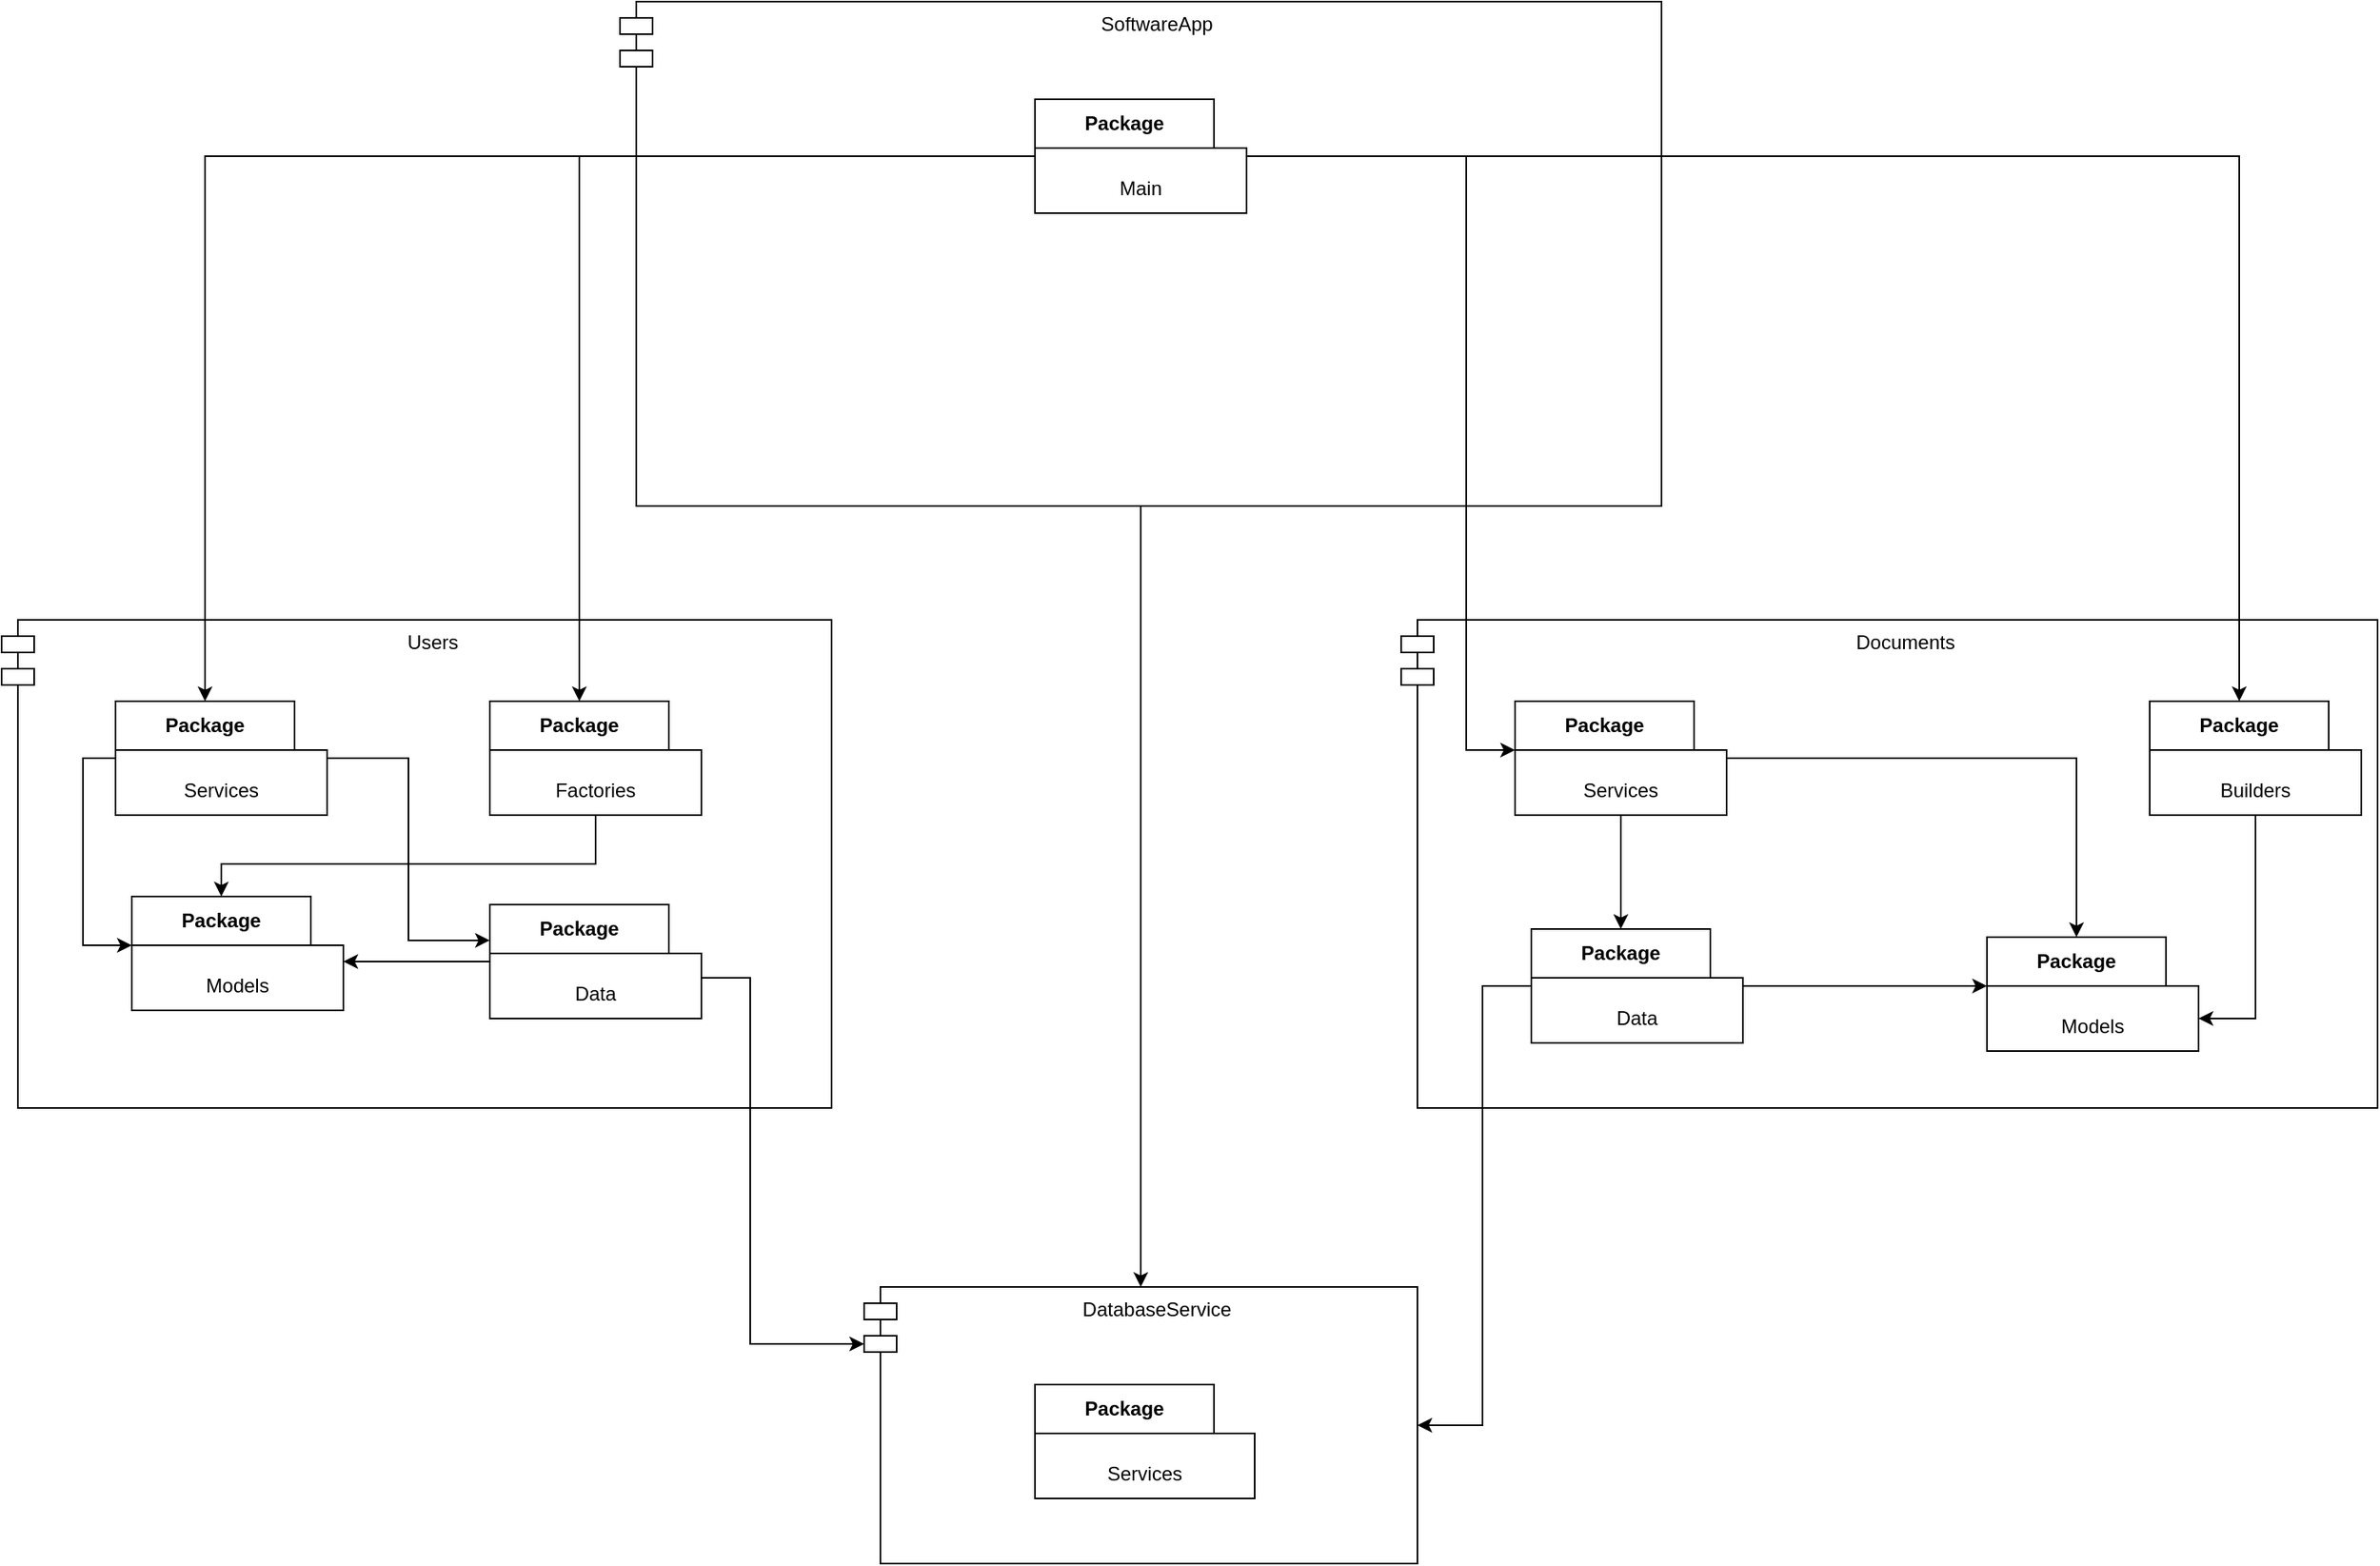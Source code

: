 <mxfile version="21.2.1" type="device" pages="2">
  <diagram name="PrimerAplicacion" id="sEoDVmcpTi-er92uETio">
    <mxGraphModel dx="3720" dy="2214" grid="1" gridSize="10" guides="1" tooltips="1" connect="1" arrows="1" fold="1" page="1" pageScale="1" pageWidth="827" pageHeight="1169" math="0" shadow="0">
      <root>
        <mxCell id="0" />
        <mxCell id="1" parent="0" />
        <mxCell id="QBYiMx9dmfPBYRGnAuFD-5" value="DatabaseService&lt;div&gt;&lt;br&gt;&lt;/div&gt;" style="shape=module;align=left;spacingLeft=20;align=center;verticalAlign=top;whiteSpace=wrap;html=1;" parent="1" vertex="1">
          <mxGeometry x="210" y="710" width="340" height="170" as="geometry" />
        </mxCell>
        <mxCell id="QBYiMx9dmfPBYRGnAuFD-6" value="&lt;div&gt;Documents&lt;/div&gt;&lt;div&gt;&lt;br&gt;&lt;/div&gt;" style="shape=module;align=left;spacingLeft=20;align=center;verticalAlign=top;whiteSpace=wrap;html=1;" parent="1" vertex="1">
          <mxGeometry x="540" y="300" width="600" height="300" as="geometry" />
        </mxCell>
        <mxCell id="QBYiMx9dmfPBYRGnAuFD-7" value="&lt;div&gt;Users&lt;/div&gt;" style="shape=module;align=left;spacingLeft=20;align=center;verticalAlign=top;whiteSpace=wrap;html=1;" parent="1" vertex="1">
          <mxGeometry x="-320" y="300" width="510" height="300" as="geometry" />
        </mxCell>
        <mxCell id="QBYiMx9dmfPBYRGnAuFD-13" style="edgeStyle=orthogonalEdgeStyle;rounded=0;orthogonalLoop=1;jettySize=auto;html=1;entryX=0.5;entryY=0;entryDx=0;entryDy=0;" parent="1" source="QBYiMx9dmfPBYRGnAuFD-8" target="QBYiMx9dmfPBYRGnAuFD-5" edge="1">
          <mxGeometry relative="1" as="geometry" />
        </mxCell>
        <mxCell id="QBYiMx9dmfPBYRGnAuFD-8" value="&lt;div&gt;SoftwareApp&lt;/div&gt;" style="shape=module;align=left;spacingLeft=20;align=center;verticalAlign=top;whiteSpace=wrap;html=1;" parent="1" vertex="1">
          <mxGeometry x="60" y="-80" width="640" height="310" as="geometry" />
        </mxCell>
        <mxCell id="cMgaW1KZYYT-pBfKISx4-1" value="Package" style="shape=folder;fontStyle=1;tabWidth=110;tabHeight=30;tabPosition=left;html=1;boundedLbl=1;labelInHeader=1;container=1;collapsible=0;whiteSpace=wrap;" parent="1" vertex="1">
          <mxGeometry x="-20" y="475" width="130" height="70" as="geometry" />
        </mxCell>
        <mxCell id="cMgaW1KZYYT-pBfKISx4-2" value="Data" style="html=1;strokeColor=none;resizeWidth=1;resizeHeight=1;fillColor=none;part=1;connectable=0;allowArrows=0;deletable=0;whiteSpace=wrap;" parent="cMgaW1KZYYT-pBfKISx4-1" vertex="1">
          <mxGeometry width="130" height="49" relative="1" as="geometry">
            <mxPoint y="30" as="offset" />
          </mxGeometry>
        </mxCell>
        <mxCell id="cMgaW1KZYYT-pBfKISx4-3" value="Package" style="shape=folder;fontStyle=1;tabWidth=110;tabHeight=30;tabPosition=left;html=1;boundedLbl=1;labelInHeader=1;container=1;collapsible=0;whiteSpace=wrap;" parent="1" vertex="1">
          <mxGeometry x="-20" y="350" width="130" height="70" as="geometry" />
        </mxCell>
        <mxCell id="cMgaW1KZYYT-pBfKISx4-4" value="Factories" style="html=1;strokeColor=none;resizeWidth=1;resizeHeight=1;fillColor=none;part=1;connectable=0;allowArrows=0;deletable=0;whiteSpace=wrap;" parent="cMgaW1KZYYT-pBfKISx4-3" vertex="1">
          <mxGeometry width="130" height="49" relative="1" as="geometry">
            <mxPoint y="30" as="offset" />
          </mxGeometry>
        </mxCell>
        <mxCell id="cMgaW1KZYYT-pBfKISx4-5" value="Package" style="shape=folder;fontStyle=1;tabWidth=110;tabHeight=30;tabPosition=left;html=1;boundedLbl=1;labelInHeader=1;container=1;collapsible=0;whiteSpace=wrap;" parent="1" vertex="1">
          <mxGeometry x="-240" y="470" width="130" height="70" as="geometry" />
        </mxCell>
        <mxCell id="cMgaW1KZYYT-pBfKISx4-6" value="Models" style="html=1;strokeColor=none;resizeWidth=1;resizeHeight=1;fillColor=none;part=1;connectable=0;allowArrows=0;deletable=0;whiteSpace=wrap;" parent="cMgaW1KZYYT-pBfKISx4-5" vertex="1">
          <mxGeometry width="130" height="49" relative="1" as="geometry">
            <mxPoint y="30" as="offset" />
          </mxGeometry>
        </mxCell>
        <mxCell id="cMgaW1KZYYT-pBfKISx4-7" value="Package" style="shape=folder;fontStyle=1;tabWidth=110;tabHeight=30;tabPosition=left;html=1;boundedLbl=1;labelInHeader=1;container=1;collapsible=0;whiteSpace=wrap;" parent="1" vertex="1">
          <mxGeometry x="-250" y="350" width="130" height="70" as="geometry" />
        </mxCell>
        <mxCell id="cMgaW1KZYYT-pBfKISx4-8" value="Services" style="html=1;strokeColor=none;resizeWidth=1;resizeHeight=1;fillColor=none;part=1;connectable=0;allowArrows=0;deletable=0;whiteSpace=wrap;" parent="cMgaW1KZYYT-pBfKISx4-7" vertex="1">
          <mxGeometry width="130" height="49" relative="1" as="geometry">
            <mxPoint y="30" as="offset" />
          </mxGeometry>
        </mxCell>
        <mxCell id="cMgaW1KZYYT-pBfKISx4-9" style="edgeStyle=orthogonalEdgeStyle;rounded=0;orthogonalLoop=1;jettySize=auto;html=1;entryX=0;entryY=0;entryDx=55;entryDy=0;entryPerimeter=0;" parent="1" source="cMgaW1KZYYT-pBfKISx4-3" target="cMgaW1KZYYT-pBfKISx4-5" edge="1">
          <mxGeometry relative="1" as="geometry">
            <Array as="points">
              <mxPoint x="45" y="450" />
              <mxPoint x="-185" y="450" />
            </Array>
          </mxGeometry>
        </mxCell>
        <mxCell id="cMgaW1KZYYT-pBfKISx4-11" style="edgeStyle=orthogonalEdgeStyle;rounded=0;orthogonalLoop=1;jettySize=auto;html=1;entryX=0;entryY=0;entryDx=0;entryDy=35;entryPerimeter=0;" parent="1" source="cMgaW1KZYYT-pBfKISx4-1" target="QBYiMx9dmfPBYRGnAuFD-5" edge="1">
          <mxGeometry relative="1" as="geometry">
            <Array as="points">
              <mxPoint x="140" y="520" />
              <mxPoint x="140" y="745" />
            </Array>
          </mxGeometry>
        </mxCell>
        <mxCell id="cMgaW1KZYYT-pBfKISx4-13" style="edgeStyle=orthogonalEdgeStyle;rounded=0;orthogonalLoop=1;jettySize=auto;html=1;entryX=0;entryY=0;entryDx=130;entryDy=40;entryPerimeter=0;" parent="1" source="cMgaW1KZYYT-pBfKISx4-1" target="cMgaW1KZYYT-pBfKISx4-5" edge="1">
          <mxGeometry relative="1" as="geometry" />
        </mxCell>
        <mxCell id="cMgaW1KZYYT-pBfKISx4-14" style="edgeStyle=orthogonalEdgeStyle;rounded=0;orthogonalLoop=1;jettySize=auto;html=1;entryX=0;entryY=0.314;entryDx=0;entryDy=0;entryPerimeter=0;" parent="1" source="cMgaW1KZYYT-pBfKISx4-7" target="cMgaW1KZYYT-pBfKISx4-1" edge="1">
          <mxGeometry relative="1" as="geometry" />
        </mxCell>
        <mxCell id="cMgaW1KZYYT-pBfKISx4-15" style="edgeStyle=orthogonalEdgeStyle;rounded=0;orthogonalLoop=1;jettySize=auto;html=1;entryX=0;entryY=0;entryDx=0;entryDy=30;entryPerimeter=0;" parent="1" source="cMgaW1KZYYT-pBfKISx4-7" target="cMgaW1KZYYT-pBfKISx4-5" edge="1">
          <mxGeometry relative="1" as="geometry">
            <Array as="points">
              <mxPoint x="-270" y="385" />
              <mxPoint x="-270" y="500" />
            </Array>
          </mxGeometry>
        </mxCell>
        <mxCell id="cMgaW1KZYYT-pBfKISx4-16" value="Package" style="shape=folder;fontStyle=1;tabWidth=110;tabHeight=30;tabPosition=left;html=1;boundedLbl=1;labelInHeader=1;container=1;collapsible=0;whiteSpace=wrap;" parent="1" vertex="1">
          <mxGeometry x="610" y="350" width="130" height="70" as="geometry" />
        </mxCell>
        <mxCell id="cMgaW1KZYYT-pBfKISx4-17" value="Services" style="html=1;strokeColor=none;resizeWidth=1;resizeHeight=1;fillColor=none;part=1;connectable=0;allowArrows=0;deletable=0;whiteSpace=wrap;" parent="cMgaW1KZYYT-pBfKISx4-16" vertex="1">
          <mxGeometry width="130" height="49" relative="1" as="geometry">
            <mxPoint y="30" as="offset" />
          </mxGeometry>
        </mxCell>
        <mxCell id="cMgaW1KZYYT-pBfKISx4-18" value="Package" style="shape=folder;fontStyle=1;tabWidth=110;tabHeight=30;tabPosition=left;html=1;boundedLbl=1;labelInHeader=1;container=1;collapsible=0;whiteSpace=wrap;" parent="1" vertex="1">
          <mxGeometry x="900" y="495" width="130" height="70" as="geometry" />
        </mxCell>
        <mxCell id="cMgaW1KZYYT-pBfKISx4-19" value="Models" style="html=1;strokeColor=none;resizeWidth=1;resizeHeight=1;fillColor=none;part=1;connectable=0;allowArrows=0;deletable=0;whiteSpace=wrap;" parent="cMgaW1KZYYT-pBfKISx4-18" vertex="1">
          <mxGeometry width="130" height="49" relative="1" as="geometry">
            <mxPoint y="30" as="offset" />
          </mxGeometry>
        </mxCell>
        <mxCell id="cMgaW1KZYYT-pBfKISx4-22" style="edgeStyle=orthogonalEdgeStyle;rounded=0;orthogonalLoop=1;jettySize=auto;html=1;entryX=1;entryY=0.5;entryDx=0;entryDy=0;" parent="1" source="cMgaW1KZYYT-pBfKISx4-20" target="QBYiMx9dmfPBYRGnAuFD-5" edge="1">
          <mxGeometry relative="1" as="geometry">
            <Array as="points">
              <mxPoint x="590" y="525" />
              <mxPoint x="590" y="795" />
            </Array>
          </mxGeometry>
        </mxCell>
        <mxCell id="cMgaW1KZYYT-pBfKISx4-20" value="Package" style="shape=folder;fontStyle=1;tabWidth=110;tabHeight=30;tabPosition=left;html=1;boundedLbl=1;labelInHeader=1;container=1;collapsible=0;whiteSpace=wrap;" parent="1" vertex="1">
          <mxGeometry x="620" y="490" width="130" height="70" as="geometry" />
        </mxCell>
        <mxCell id="cMgaW1KZYYT-pBfKISx4-21" value="Data" style="html=1;strokeColor=none;resizeWidth=1;resizeHeight=1;fillColor=none;part=1;connectable=0;allowArrows=0;deletable=0;whiteSpace=wrap;" parent="cMgaW1KZYYT-pBfKISx4-20" vertex="1">
          <mxGeometry width="130" height="49" relative="1" as="geometry">
            <mxPoint y="30" as="offset" />
          </mxGeometry>
        </mxCell>
        <mxCell id="cMgaW1KZYYT-pBfKISx4-23" style="edgeStyle=orthogonalEdgeStyle;rounded=0;orthogonalLoop=1;jettySize=auto;html=1;entryX=0;entryY=0;entryDx=0;entryDy=30;entryPerimeter=0;" parent="1" source="cMgaW1KZYYT-pBfKISx4-20" target="cMgaW1KZYYT-pBfKISx4-18" edge="1">
          <mxGeometry relative="1" as="geometry" />
        </mxCell>
        <mxCell id="cMgaW1KZYYT-pBfKISx4-24" style="edgeStyle=orthogonalEdgeStyle;rounded=0;orthogonalLoop=1;jettySize=auto;html=1;entryX=0;entryY=0;entryDx=55;entryDy=0;entryPerimeter=0;" parent="1" source="cMgaW1KZYYT-pBfKISx4-16" target="cMgaW1KZYYT-pBfKISx4-20" edge="1">
          <mxGeometry relative="1" as="geometry" />
        </mxCell>
        <mxCell id="cMgaW1KZYYT-pBfKISx4-25" style="edgeStyle=orthogonalEdgeStyle;rounded=0;orthogonalLoop=1;jettySize=auto;html=1;entryX=0;entryY=0;entryDx=55;entryDy=0;entryPerimeter=0;" parent="1" source="cMgaW1KZYYT-pBfKISx4-16" target="cMgaW1KZYYT-pBfKISx4-18" edge="1">
          <mxGeometry relative="1" as="geometry" />
        </mxCell>
        <mxCell id="cMgaW1KZYYT-pBfKISx4-26" value="Package" style="shape=folder;fontStyle=1;tabWidth=110;tabHeight=30;tabPosition=left;html=1;boundedLbl=1;labelInHeader=1;container=1;collapsible=0;whiteSpace=wrap;" parent="1" vertex="1">
          <mxGeometry x="1000" y="350" width="130" height="70" as="geometry" />
        </mxCell>
        <mxCell id="cMgaW1KZYYT-pBfKISx4-27" value="Builders" style="html=1;strokeColor=none;resizeWidth=1;resizeHeight=1;fillColor=none;part=1;connectable=0;allowArrows=0;deletable=0;whiteSpace=wrap;" parent="cMgaW1KZYYT-pBfKISx4-26" vertex="1">
          <mxGeometry width="130" height="49" relative="1" as="geometry">
            <mxPoint y="30" as="offset" />
          </mxGeometry>
        </mxCell>
        <mxCell id="cMgaW1KZYYT-pBfKISx4-28" style="edgeStyle=orthogonalEdgeStyle;rounded=0;orthogonalLoop=1;jettySize=auto;html=1;entryX=0;entryY=0;entryDx=130;entryDy=50;entryPerimeter=0;" parent="1" source="cMgaW1KZYYT-pBfKISx4-26" target="cMgaW1KZYYT-pBfKISx4-18" edge="1">
          <mxGeometry relative="1" as="geometry" />
        </mxCell>
        <mxCell id="cMgaW1KZYYT-pBfKISx4-29" value="Package" style="shape=folder;fontStyle=1;tabWidth=110;tabHeight=30;tabPosition=left;html=1;boundedLbl=1;labelInHeader=1;container=1;collapsible=0;whiteSpace=wrap;" parent="1" vertex="1">
          <mxGeometry x="315" y="-20" width="130" height="70" as="geometry" />
        </mxCell>
        <mxCell id="cMgaW1KZYYT-pBfKISx4-30" value="Main" style="html=1;strokeColor=none;resizeWidth=1;resizeHeight=1;fillColor=none;part=1;connectable=0;allowArrows=0;deletable=0;whiteSpace=wrap;" parent="cMgaW1KZYYT-pBfKISx4-29" vertex="1">
          <mxGeometry width="130" height="49" relative="1" as="geometry">
            <mxPoint y="30" as="offset" />
          </mxGeometry>
        </mxCell>
        <mxCell id="cMgaW1KZYYT-pBfKISx4-31" style="edgeStyle=orthogonalEdgeStyle;rounded=0;orthogonalLoop=1;jettySize=auto;html=1;entryX=0;entryY=0;entryDx=55;entryDy=0;entryPerimeter=0;" parent="1" source="cMgaW1KZYYT-pBfKISx4-29" target="cMgaW1KZYYT-pBfKISx4-26" edge="1">
          <mxGeometry relative="1" as="geometry" />
        </mxCell>
        <mxCell id="cMgaW1KZYYT-pBfKISx4-32" style="edgeStyle=orthogonalEdgeStyle;rounded=0;orthogonalLoop=1;jettySize=auto;html=1;entryX=0;entryY=0;entryDx=55;entryDy=0;entryPerimeter=0;" parent="1" source="cMgaW1KZYYT-pBfKISx4-29" target="cMgaW1KZYYT-pBfKISx4-3" edge="1">
          <mxGeometry relative="1" as="geometry" />
        </mxCell>
        <mxCell id="cMgaW1KZYYT-pBfKISx4-34" style="edgeStyle=orthogonalEdgeStyle;rounded=0;orthogonalLoop=1;jettySize=auto;html=1;entryX=0;entryY=0;entryDx=55;entryDy=0;entryPerimeter=0;" parent="1" source="cMgaW1KZYYT-pBfKISx4-29" target="cMgaW1KZYYT-pBfKISx4-7" edge="1">
          <mxGeometry relative="1" as="geometry">
            <Array as="points">
              <mxPoint x="-195" y="15" />
            </Array>
          </mxGeometry>
        </mxCell>
        <mxCell id="cMgaW1KZYYT-pBfKISx4-35" style="edgeStyle=orthogonalEdgeStyle;rounded=0;orthogonalLoop=1;jettySize=auto;html=1;entryX=0;entryY=0;entryDx=0;entryDy=30;entryPerimeter=0;" parent="1" source="cMgaW1KZYYT-pBfKISx4-29" target="cMgaW1KZYYT-pBfKISx4-16" edge="1">
          <mxGeometry relative="1" as="geometry">
            <Array as="points">
              <mxPoint x="580" y="15" />
              <mxPoint x="580" y="380" />
            </Array>
          </mxGeometry>
        </mxCell>
        <mxCell id="cMgaW1KZYYT-pBfKISx4-36" value="Package" style="shape=folder;fontStyle=1;tabWidth=110;tabHeight=30;tabPosition=left;html=1;boundedLbl=1;labelInHeader=1;container=1;collapsible=0;whiteSpace=wrap;" parent="1" vertex="1">
          <mxGeometry x="315" y="770" width="135" height="70" as="geometry" />
        </mxCell>
        <mxCell id="cMgaW1KZYYT-pBfKISx4-37" value="Services" style="html=1;strokeColor=none;resizeWidth=1;resizeHeight=1;fillColor=none;part=1;connectable=0;allowArrows=0;deletable=0;whiteSpace=wrap;" parent="cMgaW1KZYYT-pBfKISx4-36" vertex="1">
          <mxGeometry width="135" height="49" relative="1" as="geometry">
            <mxPoint y="30" as="offset" />
          </mxGeometry>
        </mxCell>
      </root>
    </mxGraphModel>
  </diagram>
  <diagram id="A6J_3MjQcsw_d07Om_qR" name="Ejemplo3-ComponentesPaquetes-RomperCiclo-Componentes">
    <mxGraphModel dx="5455" dy="1672" grid="1" gridSize="10" guides="1" tooltips="1" connect="1" arrows="1" fold="1" page="1" pageScale="1" pageWidth="827" pageHeight="1169" math="0" shadow="0">
      <root>
        <mxCell id="0" />
        <mxCell id="1" parent="0" />
        <mxCell id="Nhn-zJtECRdqWNFmMfo--1" value="&lt;div&gt;InicioMain&lt;/div&gt;" style="shape=module;align=left;spacingLeft=20;align=center;verticalAlign=top;whiteSpace=wrap;html=1;" vertex="1" parent="1">
          <mxGeometry x="-440" y="110" width="400" height="150" as="geometry" />
        </mxCell>
        <mxCell id="Qz_YcKXKXKgwy_o_uaIJ-1" value="Package" style="shape=folder;fontStyle=1;tabWidth=110;tabHeight=30;tabPosition=left;html=1;boundedLbl=1;labelInHeader=1;container=1;collapsible=0;whiteSpace=wrap;" vertex="1" parent="1">
          <mxGeometry x="-300" y="150" width="130" height="70" as="geometry" />
        </mxCell>
        <mxCell id="Qz_YcKXKXKgwy_o_uaIJ-2" value="InicioMain" style="html=1;strokeColor=none;resizeWidth=1;resizeHeight=1;fillColor=none;part=1;connectable=0;allowArrows=0;deletable=0;whiteSpace=wrap;" vertex="1" parent="Qz_YcKXKXKgwy_o_uaIJ-1">
          <mxGeometry width="130" height="49" relative="1" as="geometry">
            <mxPoint y="30" as="offset" />
          </mxGeometry>
        </mxCell>
        <mxCell id="Qz_YcKXKXKgwy_o_uaIJ-3" value="&lt;div&gt;App1ViewCases&lt;/div&gt;" style="shape=module;align=left;spacingLeft=20;align=center;verticalAlign=top;whiteSpace=wrap;html=1;" vertex="1" parent="1">
          <mxGeometry x="-460" y="275" width="440" height="215" as="geometry" />
        </mxCell>
        <mxCell id="3BsAthiYU1_TaavU84ZB-1" value="App1UseCases" style="shape=module;align=left;spacingLeft=20;align=center;verticalAlign=top;whiteSpace=wrap;html=1;" vertex="1" parent="1">
          <mxGeometry x="-420" y="850" width="355" height="170" as="geometry" />
        </mxCell>
        <mxCell id="3BsAthiYU1_TaavU84ZB-3" value="&lt;div&gt;App1Entities&lt;/div&gt;" style="shape=module;align=left;spacingLeft=20;align=center;verticalAlign=top;whiteSpace=wrap;html=1;" vertex="1" parent="1">
          <mxGeometry x="-420" y="1105" width="340" height="180" as="geometry" />
        </mxCell>
        <mxCell id="3BsAthiYU1_TaavU84ZB-4" value="&lt;div&gt;Controllers&lt;/div&gt;" style="shape=module;align=left;spacingLeft=20;align=center;verticalAlign=top;whiteSpace=wrap;html=1;" vertex="1" parent="1">
          <mxGeometry x="-395" y="570" width="340" height="200" as="geometry" />
        </mxCell>
        <mxCell id="q8m2D72OvggkYZPZUVyA-6" style="edgeStyle=orthogonalEdgeStyle;rounded=0;orthogonalLoop=1;jettySize=auto;html=1;" edge="1" parent="1" source="3BsAthiYU1_TaavU84ZB-5" target="3BsAthiYU1_TaavU84ZB-20">
          <mxGeometry relative="1" as="geometry">
            <Array as="points">
              <mxPoint x="-349" y="460" />
              <mxPoint x="20" y="460" />
              <mxPoint x="20" y="1195" />
            </Array>
          </mxGeometry>
        </mxCell>
        <mxCell id="3BsAthiYU1_TaavU84ZB-5" value="Package" style="shape=folder;fontStyle=1;tabWidth=110;tabHeight=30;tabPosition=left;html=1;boundedLbl=1;labelInHeader=1;container=1;collapsible=0;whiteSpace=wrap;" vertex="1" parent="1">
          <mxGeometry x="-414" y="360" width="130" height="70" as="geometry" />
        </mxCell>
        <mxCell id="3BsAthiYU1_TaavU84ZB-6" value="Authorizer" style="html=1;strokeColor=none;resizeWidth=1;resizeHeight=1;fillColor=none;part=1;connectable=0;allowArrows=0;deletable=0;whiteSpace=wrap;" vertex="1" parent="3BsAthiYU1_TaavU84ZB-5">
          <mxGeometry width="130" height="49" relative="1" as="geometry">
            <mxPoint y="30" as="offset" />
          </mxGeometry>
        </mxCell>
        <mxCell id="3BsAthiYU1_TaavU84ZB-26" style="edgeStyle=orthogonalEdgeStyle;rounded=0;orthogonalLoop=1;jettySize=auto;html=1;exitX=0.5;exitY=1;exitDx=0;exitDy=0;exitPerimeter=0;entryX=0;entryY=0;entryDx=55;entryDy=0;entryPerimeter=0;" edge="1" parent="1" source="3BsAthiYU1_TaavU84ZB-7" target="3BsAthiYU1_TaavU84ZB-24">
          <mxGeometry relative="1" as="geometry">
            <Array as="points">
              <mxPoint x="-125" y="532" />
              <mxPoint x="-240" y="532" />
            </Array>
          </mxGeometry>
        </mxCell>
        <mxCell id="3BsAthiYU1_TaavU84ZB-7" value="Package" style="shape=folder;fontStyle=1;tabWidth=110;tabHeight=30;tabPosition=left;html=1;boundedLbl=1;labelInHeader=1;container=1;collapsible=0;whiteSpace=wrap;" vertex="1" parent="1">
          <mxGeometry x="-190" y="360" width="130" height="70" as="geometry" />
        </mxCell>
        <mxCell id="3BsAthiYU1_TaavU84ZB-8" value="View.UseCases" style="html=1;strokeColor=none;resizeWidth=1;resizeHeight=1;fillColor=none;part=1;connectable=0;allowArrows=0;deletable=0;whiteSpace=wrap;" vertex="1" parent="3BsAthiYU1_TaavU84ZB-7">
          <mxGeometry width="130" height="49" relative="1" as="geometry">
            <mxPoint y="30" as="offset" />
          </mxGeometry>
        </mxCell>
        <mxCell id="3BsAthiYU1_TaavU84ZB-11" style="edgeStyle=orthogonalEdgeStyle;rounded=0;orthogonalLoop=1;jettySize=auto;html=1;" edge="1" parent="1" source="Qz_YcKXKXKgwy_o_uaIJ-1" target="3BsAthiYU1_TaavU84ZB-7">
          <mxGeometry relative="1" as="geometry">
            <Array as="points">
              <mxPoint x="-190" y="210" />
              <mxPoint x="-125" y="210" />
            </Array>
          </mxGeometry>
        </mxCell>
        <mxCell id="3BsAthiYU1_TaavU84ZB-10" style="edgeStyle=orthogonalEdgeStyle;rounded=0;orthogonalLoop=1;jettySize=auto;html=1;entryX=0;entryY=0;entryDx=55;entryDy=0;entryPerimeter=0;" edge="1" parent="1" source="Qz_YcKXKXKgwy_o_uaIJ-1" target="3BsAthiYU1_TaavU84ZB-5">
          <mxGeometry relative="1" as="geometry">
            <Array as="points">
              <mxPoint x="-270" y="210" />
              <mxPoint x="-359" y="210" />
            </Array>
          </mxGeometry>
        </mxCell>
        <mxCell id="3BsAthiYU1_TaavU84ZB-23" style="edgeStyle=orthogonalEdgeStyle;rounded=0;orthogonalLoop=1;jettySize=auto;html=1;exitX=0.5;exitY=1;exitDx=0;exitDy=0;exitPerimeter=0;entryX=0;entryY=0;entryDx=55;entryDy=0;entryPerimeter=0;" edge="1" parent="1" source="3BsAthiYU1_TaavU84ZB-12" target="3BsAthiYU1_TaavU84ZB-20">
          <mxGeometry relative="1" as="geometry" />
        </mxCell>
        <mxCell id="3BsAthiYU1_TaavU84ZB-12" value="Package" style="shape=folder;fontStyle=1;tabWidth=110;tabHeight=30;tabPosition=left;html=1;boundedLbl=1;labelInHeader=1;container=1;collapsible=0;whiteSpace=wrap;" vertex="1" parent="1">
          <mxGeometry x="-311" y="900" width="130" height="70" as="geometry" />
        </mxCell>
        <mxCell id="3BsAthiYU1_TaavU84ZB-13" value="InteractorsUseCases" style="html=1;strokeColor=none;resizeWidth=1;resizeHeight=1;fillColor=none;part=1;connectable=0;allowArrows=0;deletable=0;whiteSpace=wrap;" vertex="1" parent="3BsAthiYU1_TaavU84ZB-12">
          <mxGeometry width="130" height="49" relative="1" as="geometry">
            <mxPoint y="30" as="offset" />
          </mxGeometry>
        </mxCell>
        <mxCell id="3BsAthiYU1_TaavU84ZB-18" value="Package" style="shape=folder;fontStyle=1;tabWidth=110;tabHeight=30;tabPosition=left;html=1;boundedLbl=1;labelInHeader=1;container=1;collapsible=0;whiteSpace=wrap;" vertex="1" parent="1">
          <mxGeometry x="-386" y="1160" width="130" height="70" as="geometry" />
        </mxCell>
        <mxCell id="3BsAthiYU1_TaavU84ZB-19" value="DataBase" style="html=1;strokeColor=none;resizeWidth=1;resizeHeight=1;fillColor=none;part=1;connectable=0;allowArrows=0;deletable=0;whiteSpace=wrap;" vertex="1" parent="3BsAthiYU1_TaavU84ZB-18">
          <mxGeometry width="130" height="49" relative="1" as="geometry">
            <mxPoint y="30" as="offset" />
          </mxGeometry>
        </mxCell>
        <mxCell id="3BsAthiYU1_TaavU84ZB-22" style="edgeStyle=orthogonalEdgeStyle;rounded=0;orthogonalLoop=1;jettySize=auto;html=1;" edge="1" parent="1" source="3BsAthiYU1_TaavU84ZB-20" target="3BsAthiYU1_TaavU84ZB-18">
          <mxGeometry relative="1" as="geometry" />
        </mxCell>
        <mxCell id="3BsAthiYU1_TaavU84ZB-20" value="Package" style="shape=folder;fontStyle=1;tabWidth=110;tabHeight=30;tabPosition=left;html=1;boundedLbl=1;labelInHeader=1;container=1;collapsible=0;whiteSpace=wrap;" vertex="1" parent="1">
          <mxGeometry x="-226" y="1160" width="130" height="70" as="geometry" />
        </mxCell>
        <mxCell id="3BsAthiYU1_TaavU84ZB-21" value="Entities" style="html=1;strokeColor=none;resizeWidth=1;resizeHeight=1;fillColor=none;part=1;connectable=0;allowArrows=0;deletable=0;whiteSpace=wrap;" vertex="1" parent="3BsAthiYU1_TaavU84ZB-20">
          <mxGeometry width="130" height="49" relative="1" as="geometry">
            <mxPoint y="30" as="offset" />
          </mxGeometry>
        </mxCell>
        <mxCell id="3BsAthiYU1_TaavU84ZB-27" style="edgeStyle=orthogonalEdgeStyle;rounded=0;orthogonalLoop=1;jettySize=auto;html=1;entryX=0;entryY=0;entryDx=55;entryDy=0;entryPerimeter=0;" edge="1" parent="1" source="3BsAthiYU1_TaavU84ZB-24" target="3BsAthiYU1_TaavU84ZB-12">
          <mxGeometry relative="1" as="geometry" />
        </mxCell>
        <mxCell id="3BsAthiYU1_TaavU84ZB-24" value="Package" style="shape=folder;fontStyle=1;tabWidth=110;tabHeight=30;tabPosition=left;html=1;boundedLbl=1;labelInHeader=1;container=1;collapsible=0;whiteSpace=wrap;" vertex="1" parent="1">
          <mxGeometry x="-295" y="635" width="130" height="70" as="geometry" />
        </mxCell>
        <mxCell id="3BsAthiYU1_TaavU84ZB-25" value="Controllers" style="html=1;strokeColor=none;resizeWidth=1;resizeHeight=1;fillColor=none;part=1;connectable=0;allowArrows=0;deletable=0;whiteSpace=wrap;" vertex="1" parent="3BsAthiYU1_TaavU84ZB-24">
          <mxGeometry width="130" height="49" relative="1" as="geometry">
            <mxPoint y="30" as="offset" />
          </mxGeometry>
        </mxCell>
        <mxCell id="q8m2D72OvggkYZPZUVyA-1" value="&lt;div&gt;App1DTO&lt;/div&gt;" style="shape=module;align=left;spacingLeft=20;align=center;verticalAlign=top;whiteSpace=wrap;html=1;" vertex="1" parent="1">
          <mxGeometry x="-420" y="1360" width="340" height="180" as="geometry" />
        </mxCell>
        <mxCell id="q8m2D72OvggkYZPZUVyA-2" value="Package" style="shape=folder;fontStyle=1;tabWidth=110;tabHeight=30;tabPosition=left;html=1;boundedLbl=1;labelInHeader=1;container=1;collapsible=0;whiteSpace=wrap;" vertex="1" parent="1">
          <mxGeometry x="-290" y="1415" width="130" height="70" as="geometry" />
        </mxCell>
        <mxCell id="q8m2D72OvggkYZPZUVyA-3" value="DTO" style="html=1;strokeColor=none;resizeWidth=1;resizeHeight=1;fillColor=none;part=1;connectable=0;allowArrows=0;deletable=0;whiteSpace=wrap;" vertex="1" parent="q8m2D72OvggkYZPZUVyA-2">
          <mxGeometry width="130" height="49" relative="1" as="geometry">
            <mxPoint y="30" as="offset" />
          </mxGeometry>
        </mxCell>
        <mxCell id="q8m2D72OvggkYZPZUVyA-4" style="edgeStyle=orthogonalEdgeStyle;rounded=0;orthogonalLoop=1;jettySize=auto;html=1;exitX=0.5;exitY=1;exitDx=0;exitDy=0;exitPerimeter=0;" edge="1" parent="1" source="3BsAthiYU1_TaavU84ZB-18" target="q8m2D72OvggkYZPZUVyA-2">
          <mxGeometry relative="1" as="geometry" />
        </mxCell>
        <mxCell id="q8m2D72OvggkYZPZUVyA-5" style="edgeStyle=orthogonalEdgeStyle;rounded=0;orthogonalLoop=1;jettySize=auto;html=1;entryX=0;entryY=0;entryDx=130;entryDy=60;entryPerimeter=0;" edge="1" parent="1" source="3BsAthiYU1_TaavU84ZB-7" target="q8m2D72OvggkYZPZUVyA-2">
          <mxGeometry relative="1" as="geometry">
            <Array as="points">
              <mxPoint x="60" y="395" />
              <mxPoint x="60" y="1475" />
            </Array>
          </mxGeometry>
        </mxCell>
        <mxCell id="q8m2D72OvggkYZPZUVyA-7" style="edgeStyle=orthogonalEdgeStyle;rounded=0;orthogonalLoop=1;jettySize=auto;html=1;exitX=0;exitY=0;exitDx=0;exitDy=40;exitPerimeter=0;entryX=0;entryY=0;entryDx=0;entryDy=50;entryPerimeter=0;" edge="1" parent="1" source="3BsAthiYU1_TaavU84ZB-12" target="q8m2D72OvggkYZPZUVyA-2">
          <mxGeometry relative="1" as="geometry">
            <Array as="points">
              <mxPoint x="-540" y="940" />
              <mxPoint x="-540" y="1465" />
            </Array>
          </mxGeometry>
        </mxCell>
      </root>
    </mxGraphModel>
  </diagram>
</mxfile>

